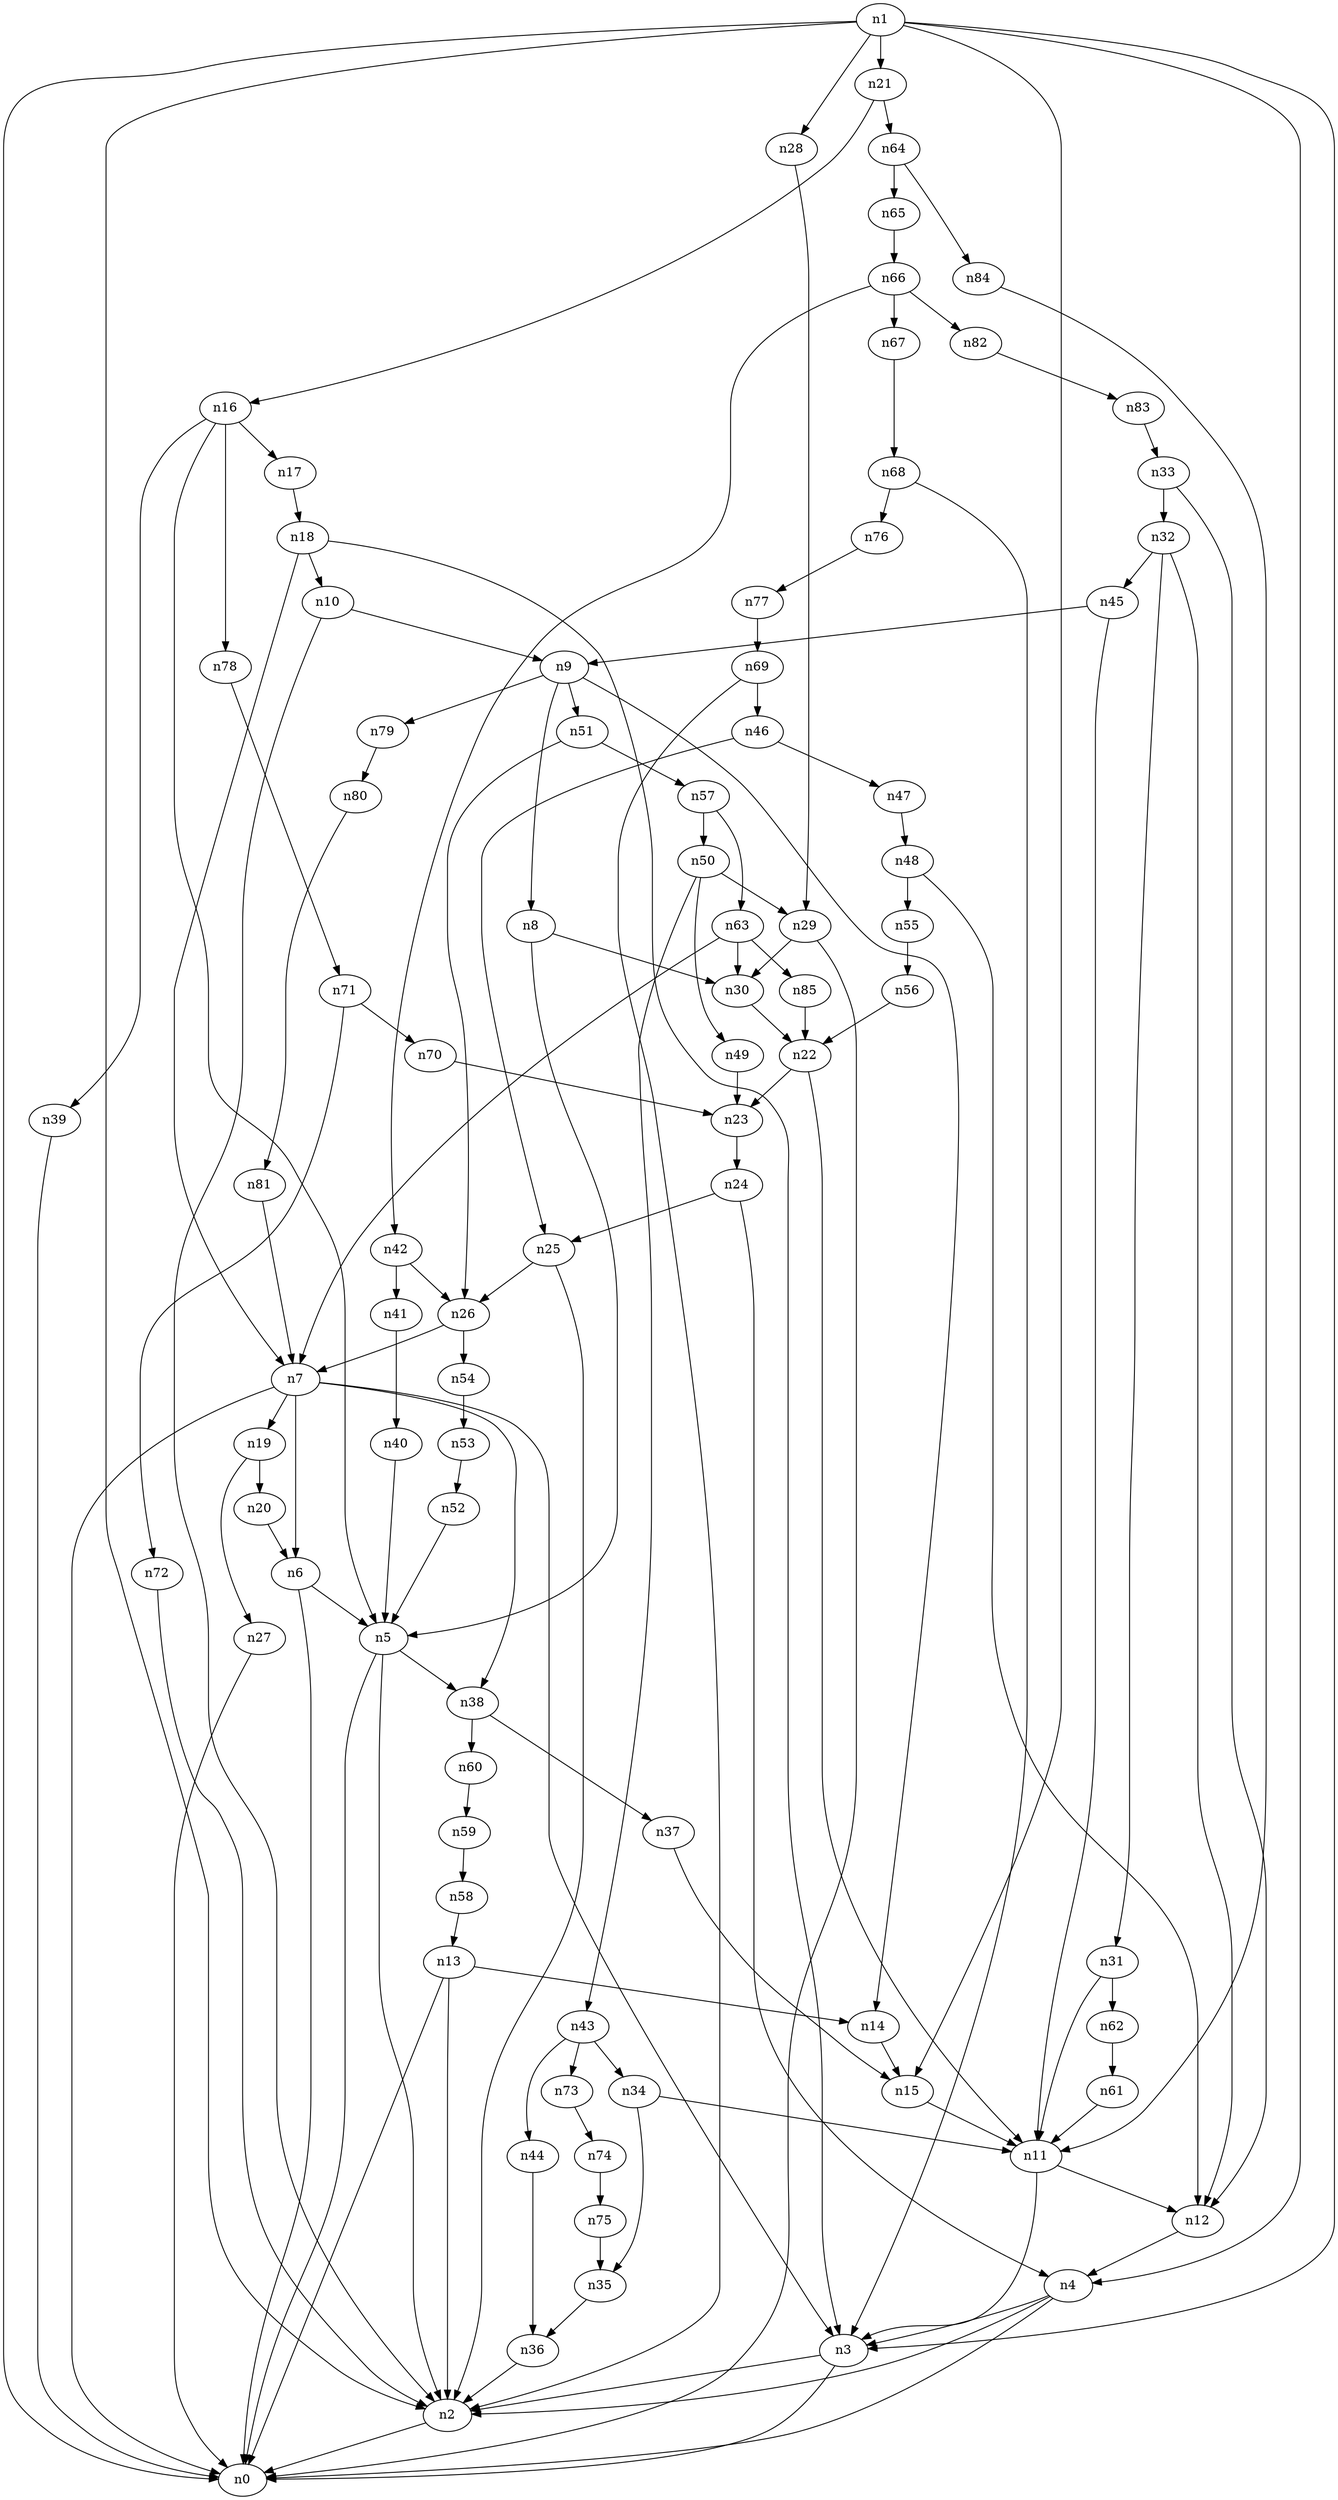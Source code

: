 digraph G {
	n1 -> n0	 [_graphml_id=e0];
	n1 -> n2	 [_graphml_id=e1];
	n1 -> n3	 [_graphml_id=e6];
	n1 -> n4	 [_graphml_id=e9];
	n1 -> n15	 [_graphml_id=e27];
	n1 -> n21	 [_graphml_id=e36];
	n1 -> n28	 [_graphml_id=e49];
	n2 -> n0	 [_graphml_id=e5];
	n3 -> n0	 [_graphml_id=e8];
	n3 -> n2	 [_graphml_id=e2];
	n4 -> n0	 [_graphml_id=e4];
	n4 -> n2	 [_graphml_id=e7];
	n4 -> n3	 [_graphml_id=e3];
	n5 -> n0	 [_graphml_id=e38];
	n5 -> n2	 [_graphml_id=e10];
	n5 -> n38	 [_graphml_id=e65];
	n6 -> n0	 [_graphml_id=e12];
	n6 -> n5	 [_graphml_id=e11];
	n7 -> n0	 [_graphml_id=e13];
	n7 -> n3	 [_graphml_id=e14];
	n7 -> n6	 [_graphml_id=e15];
	n7 -> n19	 [_graphml_id=e33];
	n7 -> n38	 [_graphml_id=e68];
	n8 -> n5	 [_graphml_id=e16];
	n8 -> n30	 [_graphml_id=e142];
	n9 -> n8	 [_graphml_id=e17];
	n9 -> n14	 [_graphml_id=e25];
	n9 -> n51	 [_graphml_id=e86];
	n9 -> n79	 [_graphml_id=e133];
	n10 -> n2	 [_graphml_id=e19];
	n10 -> n9	 [_graphml_id=e18];
	n11 -> n3	 [_graphml_id=e20];
	n11 -> n12	 [_graphml_id=e21];
	n12 -> n4	 [_graphml_id=e22];
	n13 -> n0	 [_graphml_id=e118];
	n13 -> n2	 [_graphml_id=e23];
	n13 -> n14	 [_graphml_id=e24];
	n14 -> n15	 [_graphml_id=e28];
	n15 -> n11	 [_graphml_id=e26];
	n16 -> n5	 [_graphml_id=e29];
	n16 -> n17	 [_graphml_id=e30];
	n16 -> n39	 [_graphml_id=e66];
	n16 -> n78	 [_graphml_id=e131];
	n17 -> n18	 [_graphml_id=e31];
	n18 -> n3	 [_graphml_id=e48];
	n18 -> n7	 [_graphml_id=e78];
	n18 -> n10	 [_graphml_id=e32];
	n19 -> n20	 [_graphml_id=e34];
	n19 -> n27	 [_graphml_id=e47];
	n20 -> n6	 [_graphml_id=e35];
	n21 -> n16	 [_graphml_id=e37];
	n21 -> n64	 [_graphml_id=e109];
	n22 -> n11	 [_graphml_id=e39];
	n22 -> n23	 [_graphml_id=e40];
	n23 -> n24	 [_graphml_id=e41];
	n24 -> n4	 [_graphml_id=e42];
	n24 -> n25	 [_graphml_id=e43];
	n25 -> n2	 [_graphml_id=e58];
	n25 -> n26	 [_graphml_id=e44];
	n26 -> n7	 [_graphml_id=e45];
	n26 -> n54	 [_graphml_id=e92];
	n27 -> n0	 [_graphml_id=e46];
	n28 -> n29	 [_graphml_id=e50];
	n29 -> n0	 [_graphml_id=e98];
	n29 -> n30	 [_graphml_id=e51];
	n30 -> n22	 [_graphml_id=e52];
	n31 -> n11	 [_graphml_id=e53];
	n31 -> n62	 [_graphml_id=e105];
	n32 -> n12	 [_graphml_id=e55];
	n32 -> n31	 [_graphml_id=e54];
	n32 -> n45	 [_graphml_id=e77];
	n33 -> n12	 [_graphml_id=e57];
	n33 -> n32	 [_graphml_id=e56];
	n34 -> n11	 [_graphml_id=e59];
	n34 -> n35	 [_graphml_id=e60];
	n35 -> n36	 [_graphml_id=e61];
	n36 -> n2	 [_graphml_id=e62];
	n37 -> n15	 [_graphml_id=e63];
	n38 -> n37	 [_graphml_id=e64];
	n38 -> n60	 [_graphml_id=e102];
	n39 -> n0	 [_graphml_id=e67];
	n40 -> n5	 [_graphml_id=e69];
	n41 -> n40	 [_graphml_id=e70];
	n42 -> n26	 [_graphml_id=e72];
	n42 -> n41	 [_graphml_id=e71];
	n43 -> n34	 [_graphml_id=e73];
	n43 -> n44	 [_graphml_id=e74];
	n43 -> n73	 [_graphml_id=e123];
	n44 -> n36	 [_graphml_id=e75];
	n45 -> n9	 [_graphml_id=e76];
	n45 -> n11	 [_graphml_id=e132];
	n46 -> n25	 [_graphml_id=e79];
	n46 -> n47	 [_graphml_id=e80];
	n47 -> n48	 [_graphml_id=e81];
	n48 -> n12	 [_graphml_id=e82];
	n48 -> n55	 [_graphml_id=e93];
	n49 -> n23	 [_graphml_id=e83];
	n50 -> n29	 [_graphml_id=e85];
	n50 -> n43	 [_graphml_id=e88];
	n50 -> n49	 [_graphml_id=e84];
	n51 -> n26	 [_graphml_id=e87];
	n51 -> n57	 [_graphml_id=e96];
	n52 -> n5	 [_graphml_id=e89];
	n53 -> n52	 [_graphml_id=e90];
	n54 -> n53	 [_graphml_id=e91];
	n55 -> n56	 [_graphml_id=e94];
	n56 -> n22	 [_graphml_id=e95];
	n57 -> n50	 [_graphml_id=e97];
	n57 -> n63	 [_graphml_id=e106];
	n58 -> n13	 [_graphml_id=e99];
	n59 -> n58	 [_graphml_id=e100];
	n60 -> n59	 [_graphml_id=e101];
	n61 -> n11	 [_graphml_id=e103];
	n62 -> n61	 [_graphml_id=e104];
	n63 -> n7	 [_graphml_id=e107];
	n63 -> n30	 [_graphml_id=e108];
	n63 -> n85	 [_graphml_id=e143];
	n64 -> n65	 [_graphml_id=e110];
	n64 -> n84	 [_graphml_id=e141];
	n65 -> n66	 [_graphml_id=e111];
	n66 -> n42	 [_graphml_id=e112];
	n66 -> n67	 [_graphml_id=e113];
	n66 -> n82	 [_graphml_id=e137];
	n67 -> n68	 [_graphml_id=e114];
	n68 -> n3	 [_graphml_id=e115];
	n68 -> n76	 [_graphml_id=e127];
	n69 -> n2	 [_graphml_id=e117];
	n69 -> n46	 [_graphml_id=e116];
	n70 -> n23	 [_graphml_id=e119];
	n71 -> n70	 [_graphml_id=e120];
	n71 -> n72	 [_graphml_id=e121];
	n72 -> n2	 [_graphml_id=e122];
	n73 -> n74	 [_graphml_id=e124];
	n74 -> n75	 [_graphml_id=e125];
	n75 -> n35	 [_graphml_id=e126];
	n76 -> n77	 [_graphml_id=e128];
	n77 -> n69	 [_graphml_id=e129];
	n78 -> n71	 [_graphml_id=e130];
	n79 -> n80	 [_graphml_id=e134];
	n80 -> n81	 [_graphml_id=e135];
	n81 -> n7	 [_graphml_id=e136];
	n82 -> n83	 [_graphml_id=e138];
	n83 -> n33	 [_graphml_id=e139];
	n84 -> n11	 [_graphml_id=e140];
	n85 -> n22	 [_graphml_id=e144];
}
